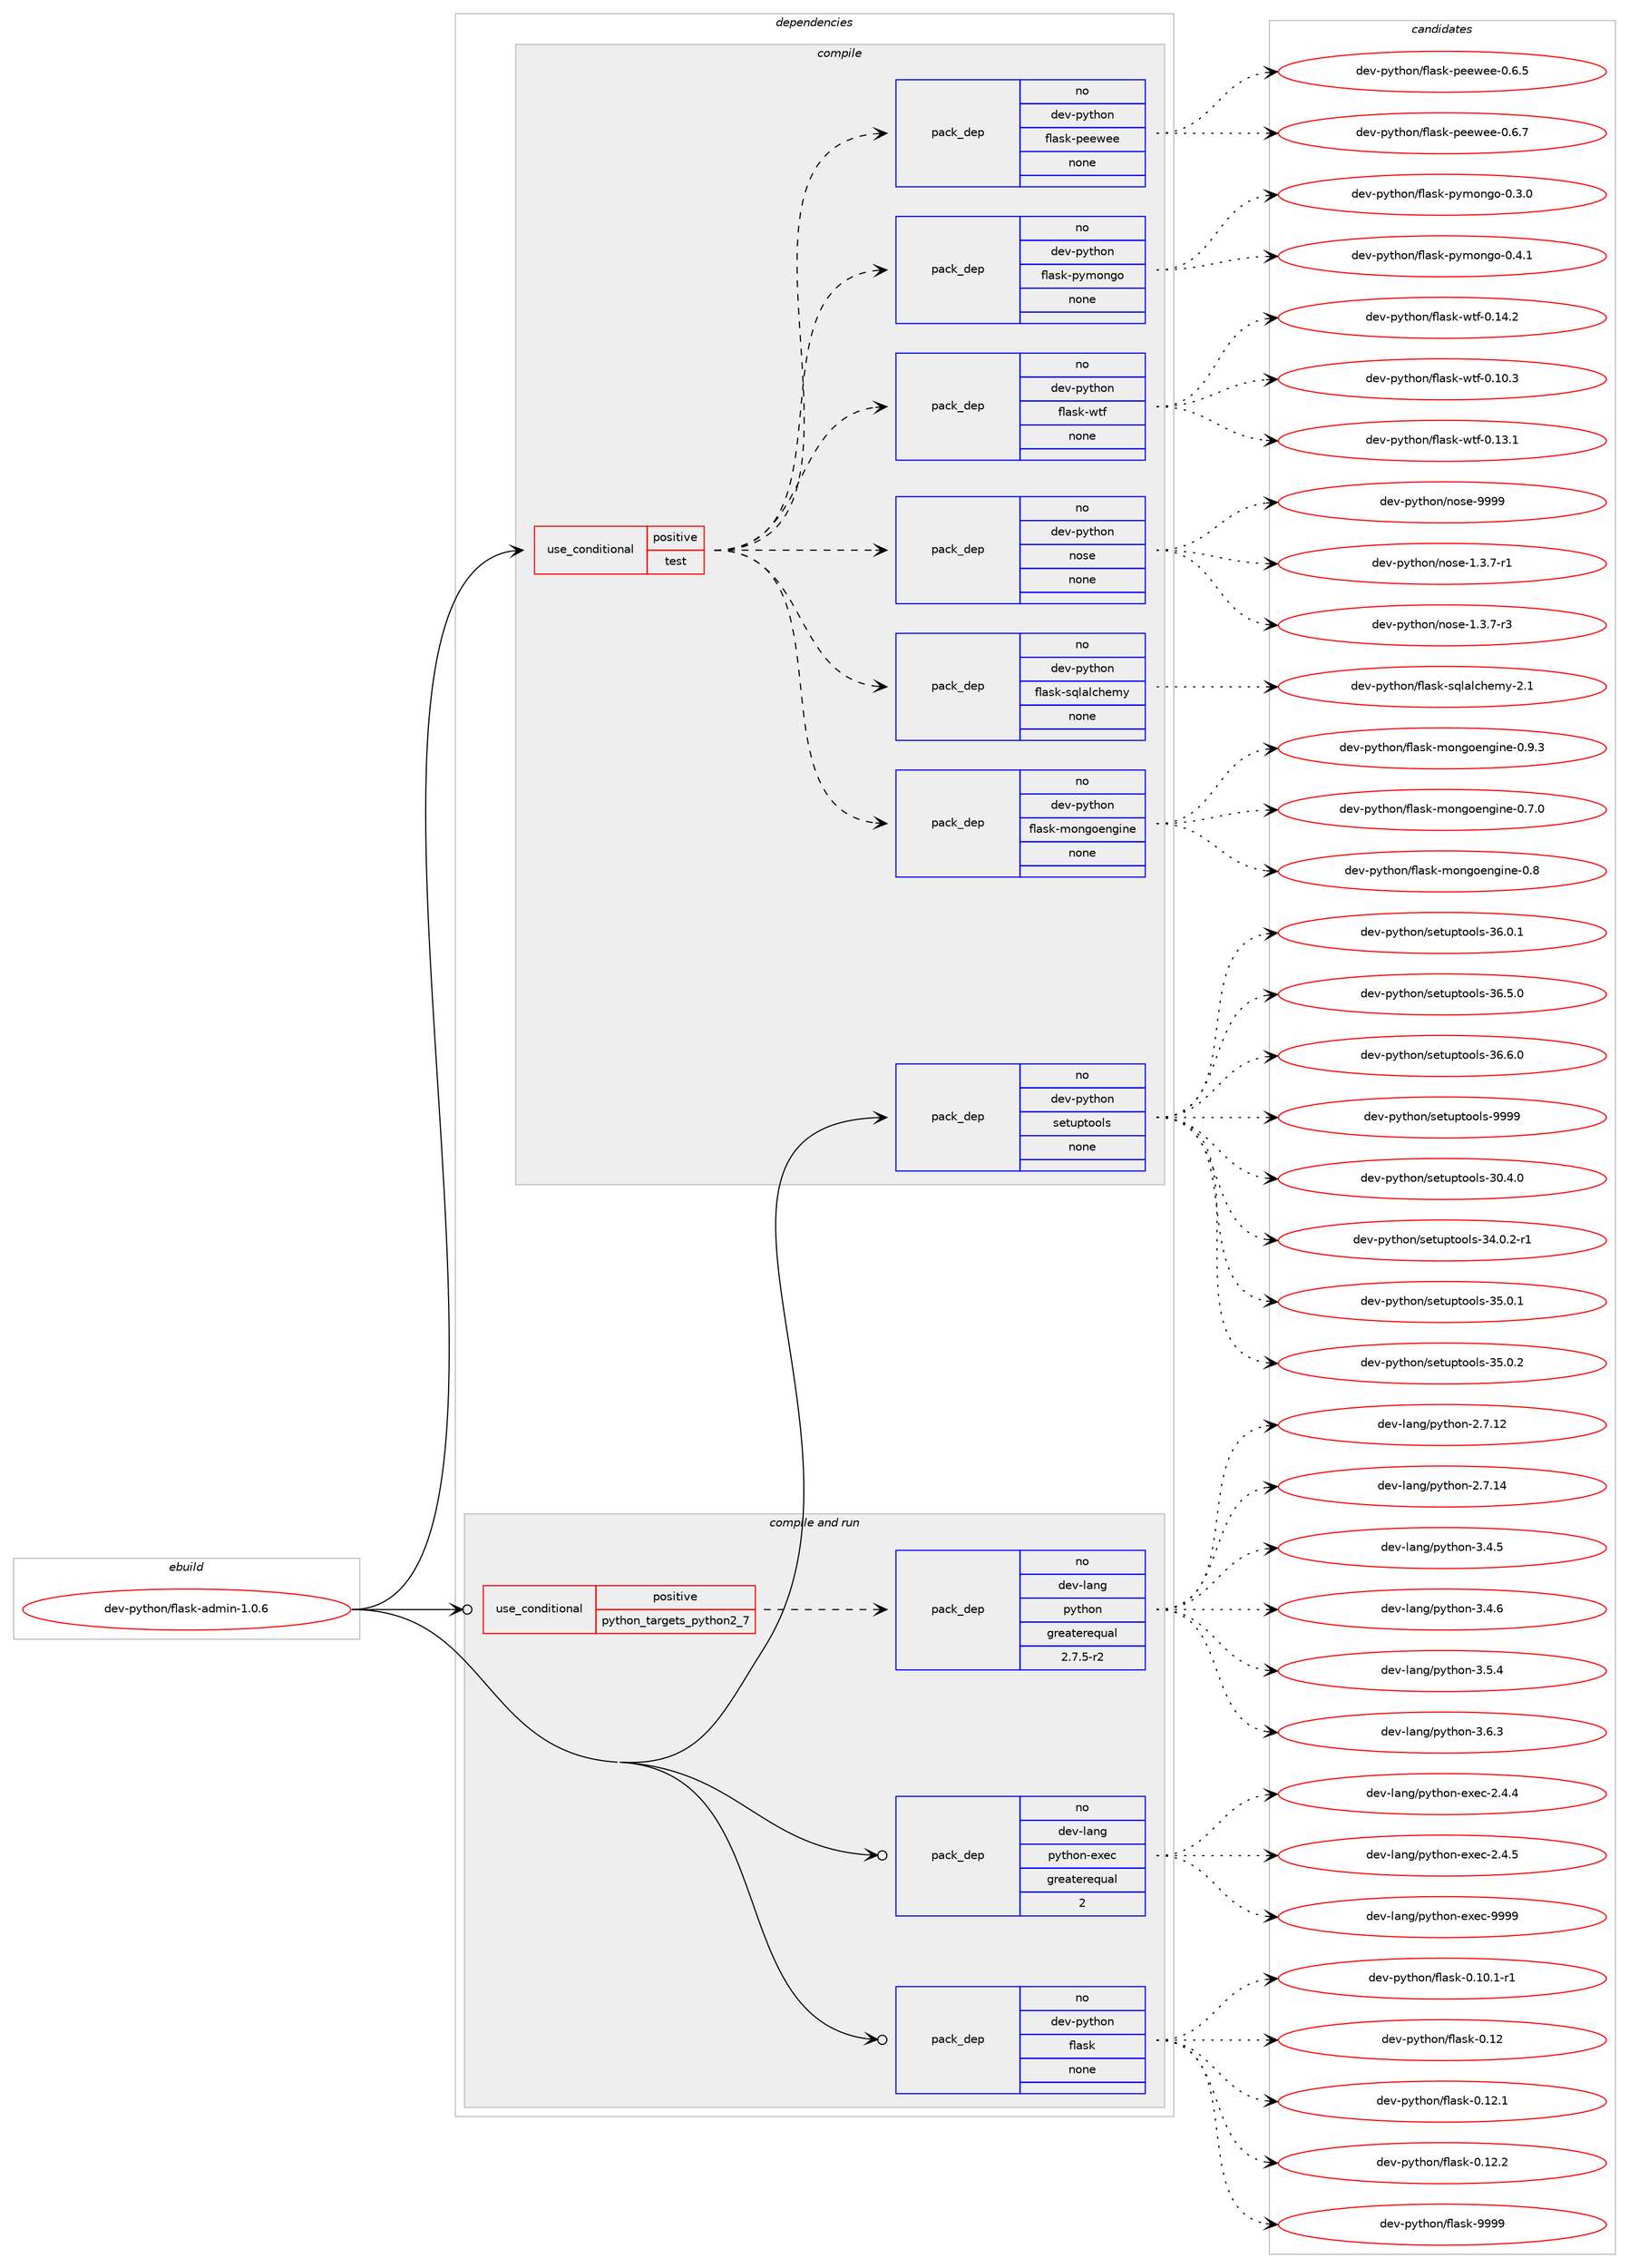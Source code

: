 digraph prolog {

# *************
# Graph options
# *************

newrank=true;
concentrate=true;
compound=true;
graph [rankdir=LR,fontname=Helvetica,fontsize=10,ranksep=1.5];#, ranksep=2.5, nodesep=0.2];
edge  [arrowhead=vee];
node  [fontname=Helvetica,fontsize=10];

# **********
# The ebuild
# **********

subgraph cluster_leftcol {
color=gray;
rank=same;
label=<<i>ebuild</i>>;
id [label="dev-python/flask-admin-1.0.6", color=red, width=4, href="../dev-python/flask-admin-1.0.6.svg"];
}

# ****************
# The dependencies
# ****************

subgraph cluster_midcol {
color=gray;
label=<<i>dependencies</i>>;
subgraph cluster_compile {
fillcolor="#eeeeee";
style=filled;
label=<<i>compile</i>>;
subgraph cond32735 {
dependency157156 [label=<<TABLE BORDER="0" CELLBORDER="1" CELLSPACING="0" CELLPADDING="4"><TR><TD ROWSPAN="3" CELLPADDING="10">use_conditional</TD></TR><TR><TD>positive</TD></TR><TR><TD>test</TD></TR></TABLE>>, shape=none, color=red];
subgraph pack120583 {
dependency157157 [label=<<TABLE BORDER="0" CELLBORDER="1" CELLSPACING="0" CELLPADDING="4" WIDTH="220"><TR><TD ROWSPAN="6" CELLPADDING="30">pack_dep</TD></TR><TR><TD WIDTH="110">no</TD></TR><TR><TD>dev-python</TD></TR><TR><TD>nose</TD></TR><TR><TD>none</TD></TR><TR><TD></TD></TR></TABLE>>, shape=none, color=blue];
}
dependency157156:e -> dependency157157:w [weight=20,style="dashed",arrowhead="vee"];
subgraph pack120584 {
dependency157158 [label=<<TABLE BORDER="0" CELLBORDER="1" CELLSPACING="0" CELLPADDING="4" WIDTH="220"><TR><TD ROWSPAN="6" CELLPADDING="30">pack_dep</TD></TR><TR><TD WIDTH="110">no</TD></TR><TR><TD>dev-python</TD></TR><TR><TD>flask-wtf</TD></TR><TR><TD>none</TD></TR><TR><TD></TD></TR></TABLE>>, shape=none, color=blue];
}
dependency157156:e -> dependency157158:w [weight=20,style="dashed",arrowhead="vee"];
subgraph pack120585 {
dependency157159 [label=<<TABLE BORDER="0" CELLBORDER="1" CELLSPACING="0" CELLPADDING="4" WIDTH="220"><TR><TD ROWSPAN="6" CELLPADDING="30">pack_dep</TD></TR><TR><TD WIDTH="110">no</TD></TR><TR><TD>dev-python</TD></TR><TR><TD>flask-pymongo</TD></TR><TR><TD>none</TD></TR><TR><TD></TD></TR></TABLE>>, shape=none, color=blue];
}
dependency157156:e -> dependency157159:w [weight=20,style="dashed",arrowhead="vee"];
subgraph pack120586 {
dependency157160 [label=<<TABLE BORDER="0" CELLBORDER="1" CELLSPACING="0" CELLPADDING="4" WIDTH="220"><TR><TD ROWSPAN="6" CELLPADDING="30">pack_dep</TD></TR><TR><TD WIDTH="110">no</TD></TR><TR><TD>dev-python</TD></TR><TR><TD>flask-peewee</TD></TR><TR><TD>none</TD></TR><TR><TD></TD></TR></TABLE>>, shape=none, color=blue];
}
dependency157156:e -> dependency157160:w [weight=20,style="dashed",arrowhead="vee"];
subgraph pack120587 {
dependency157161 [label=<<TABLE BORDER="0" CELLBORDER="1" CELLSPACING="0" CELLPADDING="4" WIDTH="220"><TR><TD ROWSPAN="6" CELLPADDING="30">pack_dep</TD></TR><TR><TD WIDTH="110">no</TD></TR><TR><TD>dev-python</TD></TR><TR><TD>flask-mongoengine</TD></TR><TR><TD>none</TD></TR><TR><TD></TD></TR></TABLE>>, shape=none, color=blue];
}
dependency157156:e -> dependency157161:w [weight=20,style="dashed",arrowhead="vee"];
subgraph pack120588 {
dependency157162 [label=<<TABLE BORDER="0" CELLBORDER="1" CELLSPACING="0" CELLPADDING="4" WIDTH="220"><TR><TD ROWSPAN="6" CELLPADDING="30">pack_dep</TD></TR><TR><TD WIDTH="110">no</TD></TR><TR><TD>dev-python</TD></TR><TR><TD>flask-sqlalchemy</TD></TR><TR><TD>none</TD></TR><TR><TD></TD></TR></TABLE>>, shape=none, color=blue];
}
dependency157156:e -> dependency157162:w [weight=20,style="dashed",arrowhead="vee"];
}
id:e -> dependency157156:w [weight=20,style="solid",arrowhead="vee"];
subgraph pack120589 {
dependency157163 [label=<<TABLE BORDER="0" CELLBORDER="1" CELLSPACING="0" CELLPADDING="4" WIDTH="220"><TR><TD ROWSPAN="6" CELLPADDING="30">pack_dep</TD></TR><TR><TD WIDTH="110">no</TD></TR><TR><TD>dev-python</TD></TR><TR><TD>setuptools</TD></TR><TR><TD>none</TD></TR><TR><TD></TD></TR></TABLE>>, shape=none, color=blue];
}
id:e -> dependency157163:w [weight=20,style="solid",arrowhead="vee"];
}
subgraph cluster_compileandrun {
fillcolor="#eeeeee";
style=filled;
label=<<i>compile and run</i>>;
subgraph cond32736 {
dependency157164 [label=<<TABLE BORDER="0" CELLBORDER="1" CELLSPACING="0" CELLPADDING="4"><TR><TD ROWSPAN="3" CELLPADDING="10">use_conditional</TD></TR><TR><TD>positive</TD></TR><TR><TD>python_targets_python2_7</TD></TR></TABLE>>, shape=none, color=red];
subgraph pack120590 {
dependency157165 [label=<<TABLE BORDER="0" CELLBORDER="1" CELLSPACING="0" CELLPADDING="4" WIDTH="220"><TR><TD ROWSPAN="6" CELLPADDING="30">pack_dep</TD></TR><TR><TD WIDTH="110">no</TD></TR><TR><TD>dev-lang</TD></TR><TR><TD>python</TD></TR><TR><TD>greaterequal</TD></TR><TR><TD>2.7.5-r2</TD></TR></TABLE>>, shape=none, color=blue];
}
dependency157164:e -> dependency157165:w [weight=20,style="dashed",arrowhead="vee"];
}
id:e -> dependency157164:w [weight=20,style="solid",arrowhead="odotvee"];
subgraph pack120591 {
dependency157166 [label=<<TABLE BORDER="0" CELLBORDER="1" CELLSPACING="0" CELLPADDING="4" WIDTH="220"><TR><TD ROWSPAN="6" CELLPADDING="30">pack_dep</TD></TR><TR><TD WIDTH="110">no</TD></TR><TR><TD>dev-lang</TD></TR><TR><TD>python-exec</TD></TR><TR><TD>greaterequal</TD></TR><TR><TD>2</TD></TR></TABLE>>, shape=none, color=blue];
}
id:e -> dependency157166:w [weight=20,style="solid",arrowhead="odotvee"];
subgraph pack120592 {
dependency157167 [label=<<TABLE BORDER="0" CELLBORDER="1" CELLSPACING="0" CELLPADDING="4" WIDTH="220"><TR><TD ROWSPAN="6" CELLPADDING="30">pack_dep</TD></TR><TR><TD WIDTH="110">no</TD></TR><TR><TD>dev-python</TD></TR><TR><TD>flask</TD></TR><TR><TD>none</TD></TR><TR><TD></TD></TR></TABLE>>, shape=none, color=blue];
}
id:e -> dependency157167:w [weight=20,style="solid",arrowhead="odotvee"];
}
subgraph cluster_run {
fillcolor="#eeeeee";
style=filled;
label=<<i>run</i>>;
}
}

# **************
# The candidates
# **************

subgraph cluster_choices {
rank=same;
color=gray;
label=<<i>candidates</i>>;

subgraph choice120583 {
color=black;
nodesep=1;
choice10010111845112121116104111110471101111151014549465146554511449 [label="dev-python/nose-1.3.7-r1", color=red, width=4,href="../dev-python/nose-1.3.7-r1.svg"];
choice10010111845112121116104111110471101111151014549465146554511451 [label="dev-python/nose-1.3.7-r3", color=red, width=4,href="../dev-python/nose-1.3.7-r3.svg"];
choice10010111845112121116104111110471101111151014557575757 [label="dev-python/nose-9999", color=red, width=4,href="../dev-python/nose-9999.svg"];
dependency157157:e -> choice10010111845112121116104111110471101111151014549465146554511449:w [style=dotted,weight="100"];
dependency157157:e -> choice10010111845112121116104111110471101111151014549465146554511451:w [style=dotted,weight="100"];
dependency157157:e -> choice10010111845112121116104111110471101111151014557575757:w [style=dotted,weight="100"];
}
subgraph choice120584 {
color=black;
nodesep=1;
choice1001011184511212111610411111047102108971151074511911610245484649484651 [label="dev-python/flask-wtf-0.10.3", color=red, width=4,href="../dev-python/flask-wtf-0.10.3.svg"];
choice1001011184511212111610411111047102108971151074511911610245484649514649 [label="dev-python/flask-wtf-0.13.1", color=red, width=4,href="../dev-python/flask-wtf-0.13.1.svg"];
choice1001011184511212111610411111047102108971151074511911610245484649524650 [label="dev-python/flask-wtf-0.14.2", color=red, width=4,href="../dev-python/flask-wtf-0.14.2.svg"];
dependency157158:e -> choice1001011184511212111610411111047102108971151074511911610245484649484651:w [style=dotted,weight="100"];
dependency157158:e -> choice1001011184511212111610411111047102108971151074511911610245484649514649:w [style=dotted,weight="100"];
dependency157158:e -> choice1001011184511212111610411111047102108971151074511911610245484649524650:w [style=dotted,weight="100"];
}
subgraph choice120585 {
color=black;
nodesep=1;
choice10010111845112121116104111110471021089711510745112121109111110103111454846514648 [label="dev-python/flask-pymongo-0.3.0", color=red, width=4,href="../dev-python/flask-pymongo-0.3.0.svg"];
choice10010111845112121116104111110471021089711510745112121109111110103111454846524649 [label="dev-python/flask-pymongo-0.4.1", color=red, width=4,href="../dev-python/flask-pymongo-0.4.1.svg"];
dependency157159:e -> choice10010111845112121116104111110471021089711510745112121109111110103111454846514648:w [style=dotted,weight="100"];
dependency157159:e -> choice10010111845112121116104111110471021089711510745112121109111110103111454846524649:w [style=dotted,weight="100"];
}
subgraph choice120586 {
color=black;
nodesep=1;
choice10010111845112121116104111110471021089711510745112101101119101101454846544653 [label="dev-python/flask-peewee-0.6.5", color=red, width=4,href="../dev-python/flask-peewee-0.6.5.svg"];
choice10010111845112121116104111110471021089711510745112101101119101101454846544655 [label="dev-python/flask-peewee-0.6.7", color=red, width=4,href="../dev-python/flask-peewee-0.6.7.svg"];
dependency157160:e -> choice10010111845112121116104111110471021089711510745112101101119101101454846544653:w [style=dotted,weight="100"];
dependency157160:e -> choice10010111845112121116104111110471021089711510745112101101119101101454846544655:w [style=dotted,weight="100"];
}
subgraph choice120587 {
color=black;
nodesep=1;
choice10010111845112121116104111110471021089711510745109111110103111101110103105110101454846554648 [label="dev-python/flask-mongoengine-0.7.0", color=red, width=4,href="../dev-python/flask-mongoengine-0.7.0.svg"];
choice1001011184511212111610411111047102108971151074510911111010311110111010310511010145484656 [label="dev-python/flask-mongoengine-0.8", color=red, width=4,href="../dev-python/flask-mongoengine-0.8.svg"];
choice10010111845112121116104111110471021089711510745109111110103111101110103105110101454846574651 [label="dev-python/flask-mongoengine-0.9.3", color=red, width=4,href="../dev-python/flask-mongoengine-0.9.3.svg"];
dependency157161:e -> choice10010111845112121116104111110471021089711510745109111110103111101110103105110101454846554648:w [style=dotted,weight="100"];
dependency157161:e -> choice1001011184511212111610411111047102108971151074510911111010311110111010310511010145484656:w [style=dotted,weight="100"];
dependency157161:e -> choice10010111845112121116104111110471021089711510745109111110103111101110103105110101454846574651:w [style=dotted,weight="100"];
}
subgraph choice120588 {
color=black;
nodesep=1;
choice10010111845112121116104111110471021089711510745115113108971089910410110912145504649 [label="dev-python/flask-sqlalchemy-2.1", color=red, width=4,href="../dev-python/flask-sqlalchemy-2.1.svg"];
dependency157162:e -> choice10010111845112121116104111110471021089711510745115113108971089910410110912145504649:w [style=dotted,weight="100"];
}
subgraph choice120589 {
color=black;
nodesep=1;
choice100101118451121211161041111104711510111611711211611111110811545514846524648 [label="dev-python/setuptools-30.4.0", color=red, width=4,href="../dev-python/setuptools-30.4.0.svg"];
choice1001011184511212111610411111047115101116117112116111111108115455152464846504511449 [label="dev-python/setuptools-34.0.2-r1", color=red, width=4,href="../dev-python/setuptools-34.0.2-r1.svg"];
choice100101118451121211161041111104711510111611711211611111110811545515346484649 [label="dev-python/setuptools-35.0.1", color=red, width=4,href="../dev-python/setuptools-35.0.1.svg"];
choice100101118451121211161041111104711510111611711211611111110811545515346484650 [label="dev-python/setuptools-35.0.2", color=red, width=4,href="../dev-python/setuptools-35.0.2.svg"];
choice100101118451121211161041111104711510111611711211611111110811545515446484649 [label="dev-python/setuptools-36.0.1", color=red, width=4,href="../dev-python/setuptools-36.0.1.svg"];
choice100101118451121211161041111104711510111611711211611111110811545515446534648 [label="dev-python/setuptools-36.5.0", color=red, width=4,href="../dev-python/setuptools-36.5.0.svg"];
choice100101118451121211161041111104711510111611711211611111110811545515446544648 [label="dev-python/setuptools-36.6.0", color=red, width=4,href="../dev-python/setuptools-36.6.0.svg"];
choice10010111845112121116104111110471151011161171121161111111081154557575757 [label="dev-python/setuptools-9999", color=red, width=4,href="../dev-python/setuptools-9999.svg"];
dependency157163:e -> choice100101118451121211161041111104711510111611711211611111110811545514846524648:w [style=dotted,weight="100"];
dependency157163:e -> choice1001011184511212111610411111047115101116117112116111111108115455152464846504511449:w [style=dotted,weight="100"];
dependency157163:e -> choice100101118451121211161041111104711510111611711211611111110811545515346484649:w [style=dotted,weight="100"];
dependency157163:e -> choice100101118451121211161041111104711510111611711211611111110811545515346484650:w [style=dotted,weight="100"];
dependency157163:e -> choice100101118451121211161041111104711510111611711211611111110811545515446484649:w [style=dotted,weight="100"];
dependency157163:e -> choice100101118451121211161041111104711510111611711211611111110811545515446534648:w [style=dotted,weight="100"];
dependency157163:e -> choice100101118451121211161041111104711510111611711211611111110811545515446544648:w [style=dotted,weight="100"];
dependency157163:e -> choice10010111845112121116104111110471151011161171121161111111081154557575757:w [style=dotted,weight="100"];
}
subgraph choice120590 {
color=black;
nodesep=1;
choice10010111845108971101034711212111610411111045504655464950 [label="dev-lang/python-2.7.12", color=red, width=4,href="../dev-lang/python-2.7.12.svg"];
choice10010111845108971101034711212111610411111045504655464952 [label="dev-lang/python-2.7.14", color=red, width=4,href="../dev-lang/python-2.7.14.svg"];
choice100101118451089711010347112121116104111110455146524653 [label="dev-lang/python-3.4.5", color=red, width=4,href="../dev-lang/python-3.4.5.svg"];
choice100101118451089711010347112121116104111110455146524654 [label="dev-lang/python-3.4.6", color=red, width=4,href="../dev-lang/python-3.4.6.svg"];
choice100101118451089711010347112121116104111110455146534652 [label="dev-lang/python-3.5.4", color=red, width=4,href="../dev-lang/python-3.5.4.svg"];
choice100101118451089711010347112121116104111110455146544651 [label="dev-lang/python-3.6.3", color=red, width=4,href="../dev-lang/python-3.6.3.svg"];
dependency157165:e -> choice10010111845108971101034711212111610411111045504655464950:w [style=dotted,weight="100"];
dependency157165:e -> choice10010111845108971101034711212111610411111045504655464952:w [style=dotted,weight="100"];
dependency157165:e -> choice100101118451089711010347112121116104111110455146524653:w [style=dotted,weight="100"];
dependency157165:e -> choice100101118451089711010347112121116104111110455146524654:w [style=dotted,weight="100"];
dependency157165:e -> choice100101118451089711010347112121116104111110455146534652:w [style=dotted,weight="100"];
dependency157165:e -> choice100101118451089711010347112121116104111110455146544651:w [style=dotted,weight="100"];
}
subgraph choice120591 {
color=black;
nodesep=1;
choice1001011184510897110103471121211161041111104510112010199455046524652 [label="dev-lang/python-exec-2.4.4", color=red, width=4,href="../dev-lang/python-exec-2.4.4.svg"];
choice1001011184510897110103471121211161041111104510112010199455046524653 [label="dev-lang/python-exec-2.4.5", color=red, width=4,href="../dev-lang/python-exec-2.4.5.svg"];
choice10010111845108971101034711212111610411111045101120101994557575757 [label="dev-lang/python-exec-9999", color=red, width=4,href="../dev-lang/python-exec-9999.svg"];
dependency157166:e -> choice1001011184510897110103471121211161041111104510112010199455046524652:w [style=dotted,weight="100"];
dependency157166:e -> choice1001011184510897110103471121211161041111104510112010199455046524653:w [style=dotted,weight="100"];
dependency157166:e -> choice10010111845108971101034711212111610411111045101120101994557575757:w [style=dotted,weight="100"];
}
subgraph choice120592 {
color=black;
nodesep=1;
choice100101118451121211161041111104710210897115107454846494846494511449 [label="dev-python/flask-0.10.1-r1", color=red, width=4,href="../dev-python/flask-0.10.1-r1.svg"];
choice1001011184511212111610411111047102108971151074548464950 [label="dev-python/flask-0.12", color=red, width=4,href="../dev-python/flask-0.12.svg"];
choice10010111845112121116104111110471021089711510745484649504649 [label="dev-python/flask-0.12.1", color=red, width=4,href="../dev-python/flask-0.12.1.svg"];
choice10010111845112121116104111110471021089711510745484649504650 [label="dev-python/flask-0.12.2", color=red, width=4,href="../dev-python/flask-0.12.2.svg"];
choice1001011184511212111610411111047102108971151074557575757 [label="dev-python/flask-9999", color=red, width=4,href="../dev-python/flask-9999.svg"];
dependency157167:e -> choice100101118451121211161041111104710210897115107454846494846494511449:w [style=dotted,weight="100"];
dependency157167:e -> choice1001011184511212111610411111047102108971151074548464950:w [style=dotted,weight="100"];
dependency157167:e -> choice10010111845112121116104111110471021089711510745484649504649:w [style=dotted,weight="100"];
dependency157167:e -> choice10010111845112121116104111110471021089711510745484649504650:w [style=dotted,weight="100"];
dependency157167:e -> choice1001011184511212111610411111047102108971151074557575757:w [style=dotted,weight="100"];
}
}

}
